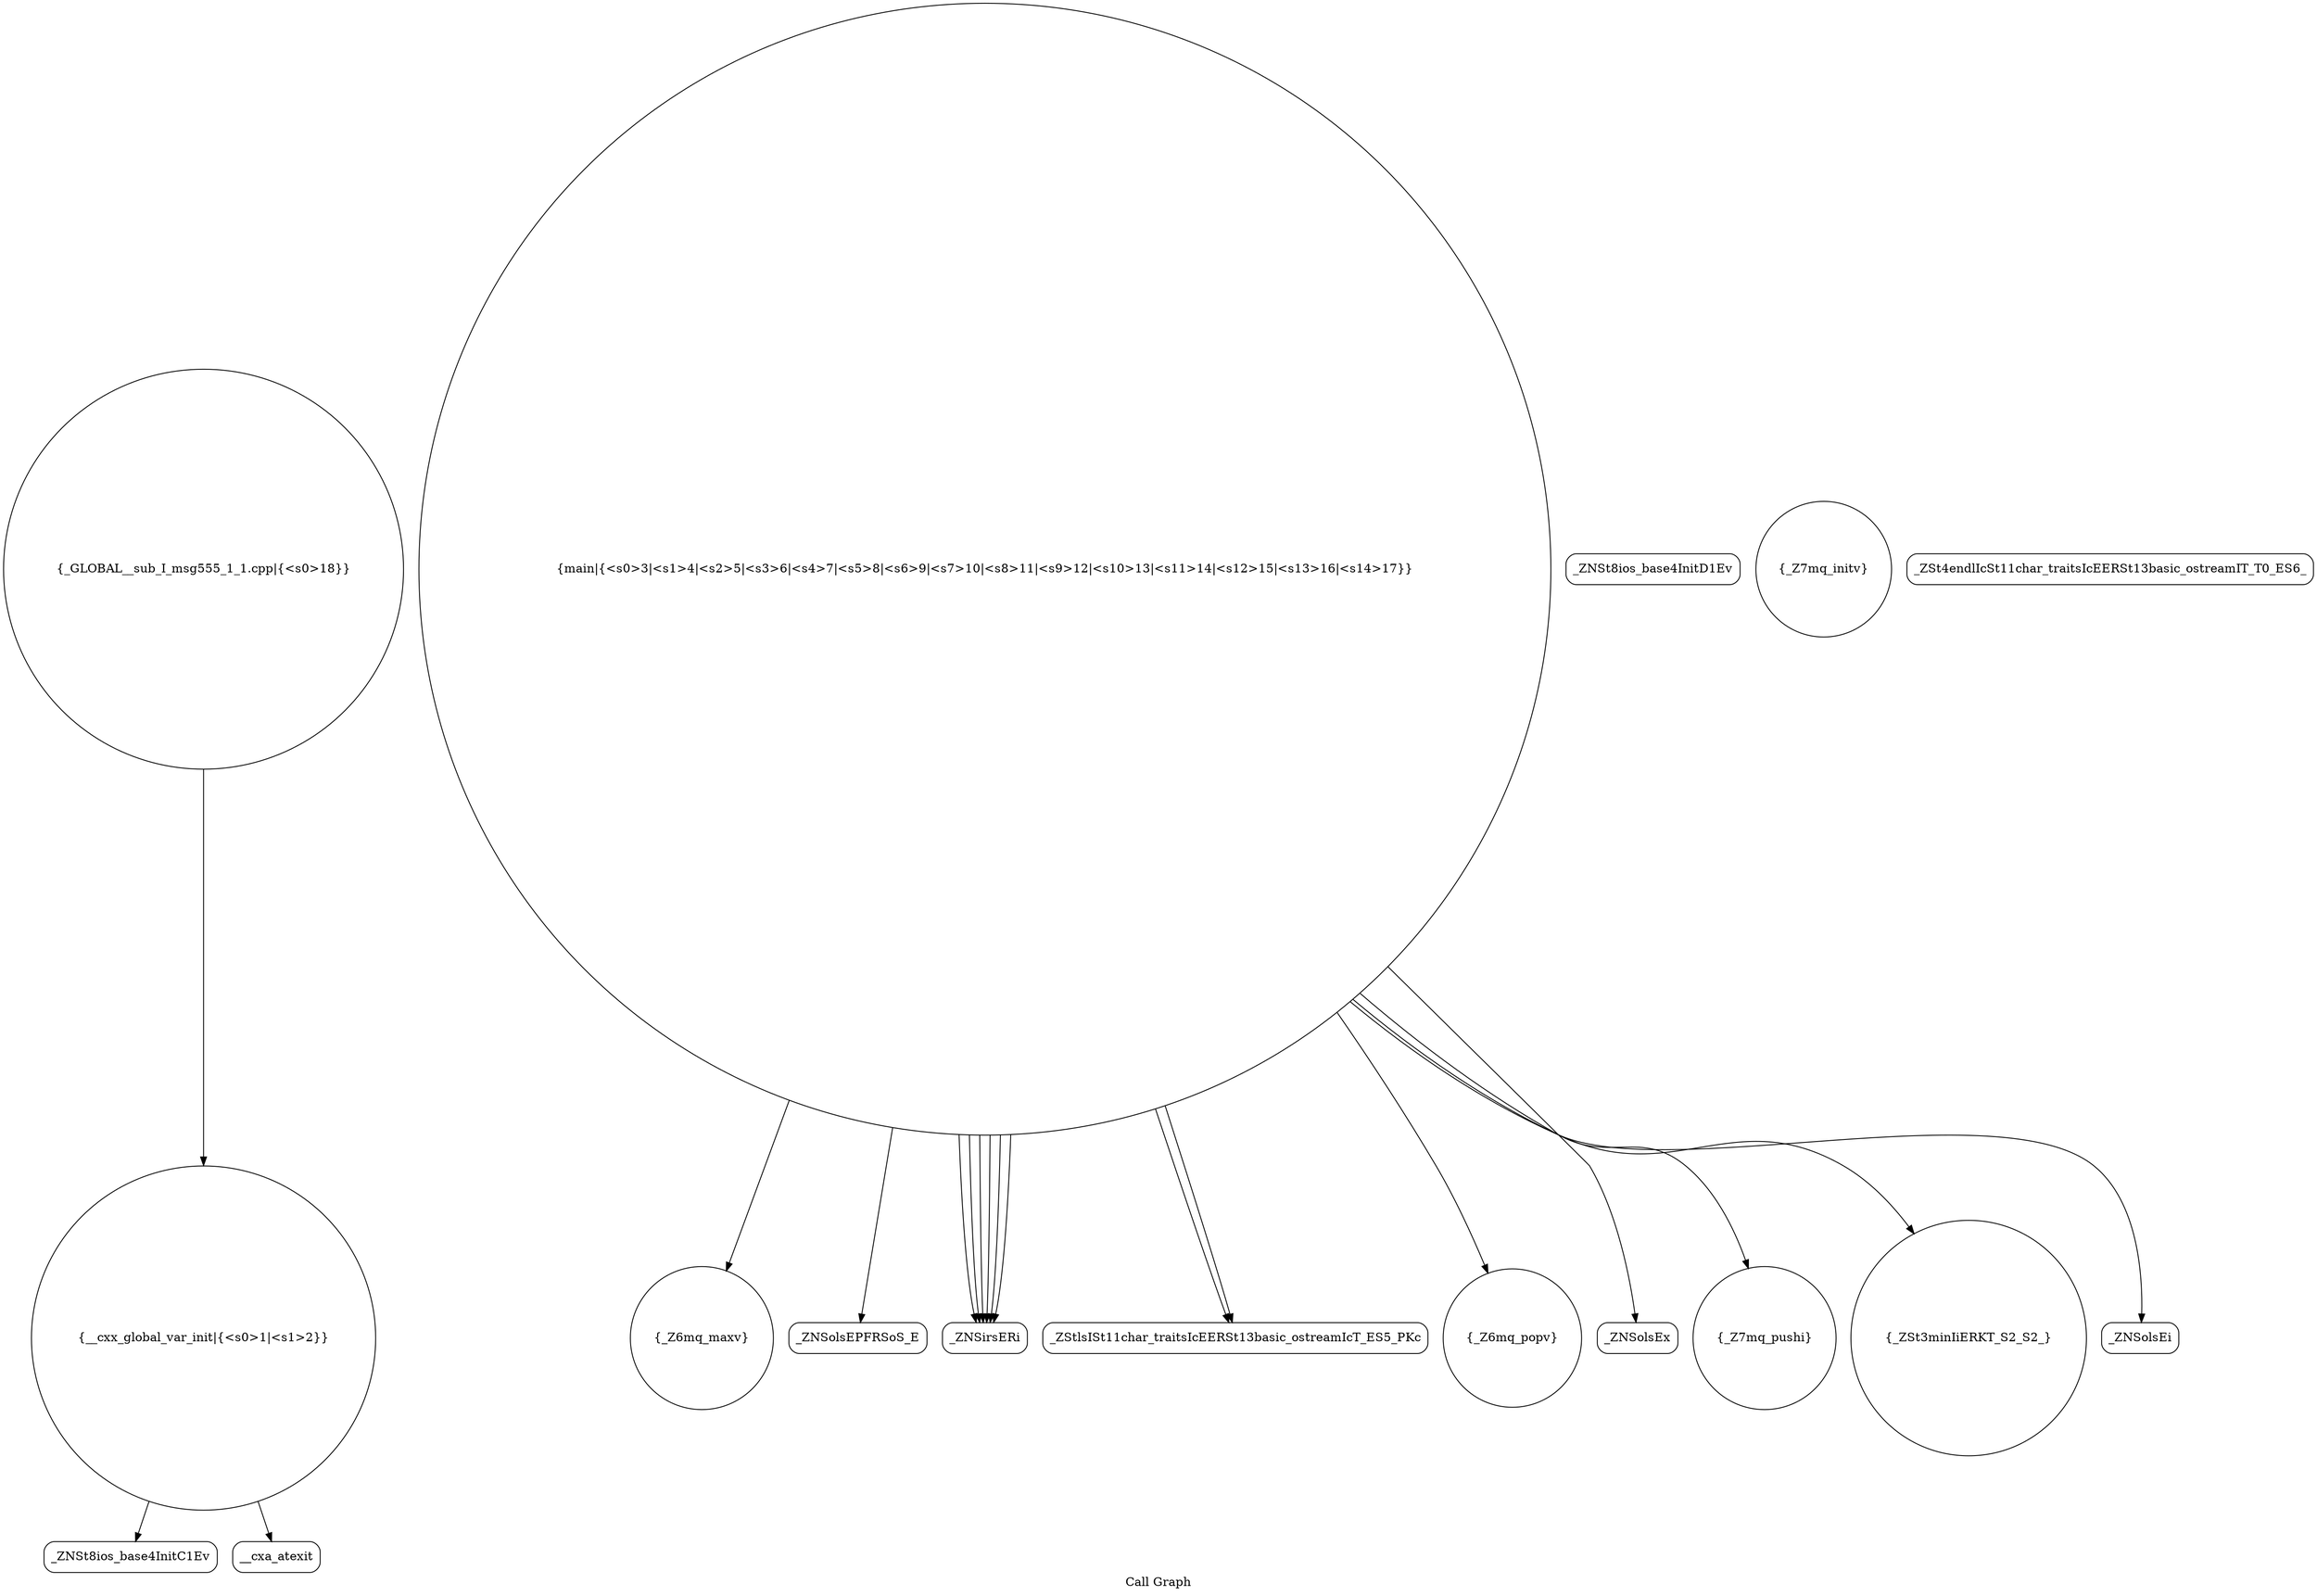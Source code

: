 digraph "Call Graph" {
	label="Call Graph";

	Node0x55d87c3f0790 [shape=record,shape=circle,label="{__cxx_global_var_init|{<s0>1|<s1>2}}"];
	Node0x55d87c3f0790:s0 -> Node0x55d87c3f0c20[color=black];
	Node0x55d87c3f0790:s1 -> Node0x55d87c3f0d20[color=black];
	Node0x55d87c3f0f20 [shape=record,shape=circle,label="{_Z6mq_maxv}"];
	Node0x55d87c3f12a0 [shape=record,shape=Mrecord,label="{_ZNSolsEPFRSoS_E}"];
	Node0x55d87c3f0ca0 [shape=record,shape=Mrecord,label="{_ZNSt8ios_base4InitD1Ev}"];
	Node0x55d87c3f1020 [shape=record,shape=Mrecord,label="{_ZNSirsERi}"];
	Node0x55d87c3f13a0 [shape=record,shape=circle,label="{_GLOBAL__sub_I_msg555_1_1.cpp|{<s0>18}}"];
	Node0x55d87c3f13a0:s0 -> Node0x55d87c3f0790[color=black];
	Node0x55d87c3f0da0 [shape=record,shape=circle,label="{_Z7mq_initv}"];
	Node0x55d87c3f1120 [shape=record,shape=Mrecord,label="{_ZStlsISt11char_traitsIcEERSt13basic_ostreamIcT_ES5_PKc}"];
	Node0x55d87c3f0ea0 [shape=record,shape=circle,label="{_Z6mq_popv}"];
	Node0x55d87c3f1220 [shape=record,shape=Mrecord,label="{_ZNSolsEx}"];
	Node0x55d87c3f0c20 [shape=record,shape=Mrecord,label="{_ZNSt8ios_base4InitC1Ev}"];
	Node0x55d87c3f0fa0 [shape=record,shape=circle,label="{main|{<s0>3|<s1>4|<s2>5|<s3>6|<s4>7|<s5>8|<s6>9|<s7>10|<s8>11|<s9>12|<s10>13|<s11>14|<s12>15|<s13>16|<s14>17}}"];
	Node0x55d87c3f0fa0:s0 -> Node0x55d87c3f1020[color=black];
	Node0x55d87c3f0fa0:s1 -> Node0x55d87c3f1020[color=black];
	Node0x55d87c3f0fa0:s2 -> Node0x55d87c3f1020[color=black];
	Node0x55d87c3f0fa0:s3 -> Node0x55d87c3f1020[color=black];
	Node0x55d87c3f0fa0:s4 -> Node0x55d87c3f1020[color=black];
	Node0x55d87c3f0fa0:s5 -> Node0x55d87c3f1020[color=black];
	Node0x55d87c3f0fa0:s6 -> Node0x55d87c3f0e20[color=black];
	Node0x55d87c3f0fa0:s7 -> Node0x55d87c3f10a0[color=black];
	Node0x55d87c3f0fa0:s8 -> Node0x55d87c3f0f20[color=black];
	Node0x55d87c3f0fa0:s9 -> Node0x55d87c3f0ea0[color=black];
	Node0x55d87c3f0fa0:s10 -> Node0x55d87c3f1120[color=black];
	Node0x55d87c3f0fa0:s11 -> Node0x55d87c3f11a0[color=black];
	Node0x55d87c3f0fa0:s12 -> Node0x55d87c3f1120[color=black];
	Node0x55d87c3f0fa0:s13 -> Node0x55d87c3f1220[color=black];
	Node0x55d87c3f0fa0:s14 -> Node0x55d87c3f12a0[color=black];
	Node0x55d87c3f1320 [shape=record,shape=Mrecord,label="{_ZSt4endlIcSt11char_traitsIcEERSt13basic_ostreamIT_T0_ES6_}"];
	Node0x55d87c3f0d20 [shape=record,shape=Mrecord,label="{__cxa_atexit}"];
	Node0x55d87c3f10a0 [shape=record,shape=circle,label="{_ZSt3minIiERKT_S2_S2_}"];
	Node0x55d87c3f0e20 [shape=record,shape=circle,label="{_Z7mq_pushi}"];
	Node0x55d87c3f11a0 [shape=record,shape=Mrecord,label="{_ZNSolsEi}"];
}
